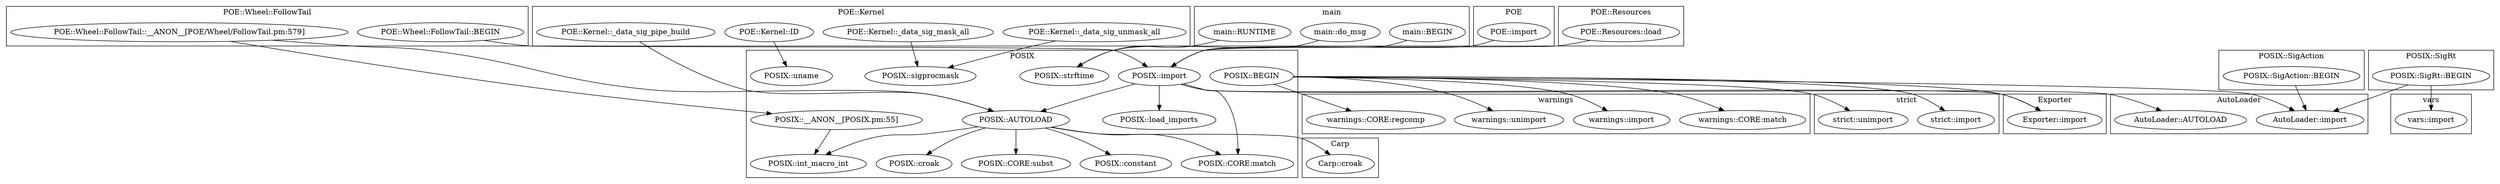 digraph {
graph [overlap=false]
subgraph cluster_POE_Wheel_FollowTail {
	label="POE::Wheel::FollowTail";
	"POE::Wheel::FollowTail::BEGIN";
	"POE::Wheel::FollowTail::__ANON__[POE/Wheel/FollowTail.pm:579]";
}
subgraph cluster_warnings {
	label="warnings";
	"warnings::unimport";
	"warnings::CORE:regcomp";
	"warnings::CORE:match";
	"warnings::import";
}
subgraph cluster_POE_Kernel {
	label="POE::Kernel";
	"POE::Kernel::_data_sig_mask_all";
	"POE::Kernel::_data_sig_unmask_all";
	"POE::Kernel::ID";
	"POE::Kernel::_data_sig_pipe_build";
}
subgraph cluster_vars {
	label="vars";
	"vars::import";
}
subgraph cluster_main {
	label="main";
	"main::do_msg";
	"main::BEGIN";
	"main::RUNTIME";
}
subgraph cluster_strict {
	label="strict";
	"strict::import";
	"strict::unimport";
}
subgraph cluster_POE {
	label="POE";
	"POE::import";
}
subgraph cluster_POSIX_SigAction {
	label="POSIX::SigAction";
	"POSIX::SigAction::BEGIN";
}
subgraph cluster_POSIX {
	label="POSIX";
	"POSIX::BEGIN";
	"POSIX::croak";
	"POSIX::int_macro_int";
	"POSIX::load_imports";
	"POSIX::uname";
	"POSIX::CORE:subst";
	"POSIX::AUTOLOAD";
	"POSIX::import";
	"POSIX::constant";
	"POSIX::strftime";
	"POSIX::CORE:match";
	"POSIX::__ANON__[POSIX.pm:55]";
	"POSIX::sigprocmask";
}
subgraph cluster_POE_Resources {
	label="POE::Resources";
	"POE::Resources::load";
}
subgraph cluster_POSIX_SigRt {
	label="POSIX::SigRt";
	"POSIX::SigRt::BEGIN";
}
subgraph cluster_Exporter {
	label="Exporter";
	"Exporter::import";
}
subgraph cluster_Carp {
	label="Carp";
	"Carp::croak";
}
subgraph cluster_AutoLoader {
	label="AutoLoader";
	"AutoLoader::import";
	"AutoLoader::AUTOLOAD";
}
"POSIX::import" -> "POSIX::load_imports";
"POSIX::AUTOLOAD" -> "POSIX::constant";
"POSIX::AUTOLOAD" -> "POSIX::CORE:match";
"POSIX::import" -> "POSIX::CORE:match";
"POE::Kernel::_data_sig_unmask_all" -> "POSIX::sigprocmask";
"POE::Kernel::_data_sig_mask_all" -> "POSIX::sigprocmask";
"POSIX::AUTOLOAD" -> "POSIX::int_macro_int";
"POSIX::__ANON__[POSIX.pm:55]" -> "POSIX::int_macro_int";
"POSIX::AUTOLOAD" -> "POSIX::croak";
"POSIX::SigRt::BEGIN" -> "vars::import";
"POSIX::AUTOLOAD" -> "POSIX::CORE:subst";
"POE::Wheel::FollowTail::BEGIN" -> "POSIX::import";
"main::BEGIN" -> "POSIX::import";
"POE::Resources::load" -> "POSIX::import";
"POE::import" -> "POSIX::import";
"POE::Wheel::FollowTail::__ANON__[POE/Wheel/FollowTail.pm:579]" -> "POSIX::AUTOLOAD";
"POE::Kernel::_data_sig_pipe_build" -> "POSIX::AUTOLOAD";
"POSIX::import" -> "POSIX::AUTOLOAD";
"POSIX::BEGIN" -> "warnings::unimport";
"POSIX::BEGIN" -> "Exporter::import";
"POSIX::import" -> "Exporter::import";
"main::do_msg" -> "POSIX::strftime";
"main::RUNTIME" -> "POSIX::strftime";
"POE::Wheel::FollowTail::__ANON__[POE/Wheel/FollowTail.pm:579]" -> "POSIX::__ANON__[POSIX.pm:55]";
"POSIX::BEGIN" -> "strict::unimport";
"POSIX::BEGIN" -> "warnings::CORE:match";
"POSIX::AUTOLOAD" -> "Carp::croak";
"POSIX::BEGIN" -> "AutoLoader::import";
"POSIX::SigAction::BEGIN" -> "AutoLoader::import";
"POSIX::SigRt::BEGIN" -> "AutoLoader::import";
"POE::Kernel::ID" -> "POSIX::uname";
"POSIX::BEGIN" -> "warnings::import";
"POSIX::import" -> "AutoLoader::AUTOLOAD";
"POSIX::BEGIN" -> "warnings::CORE:regcomp";
"POSIX::BEGIN" -> "strict::import";
}
